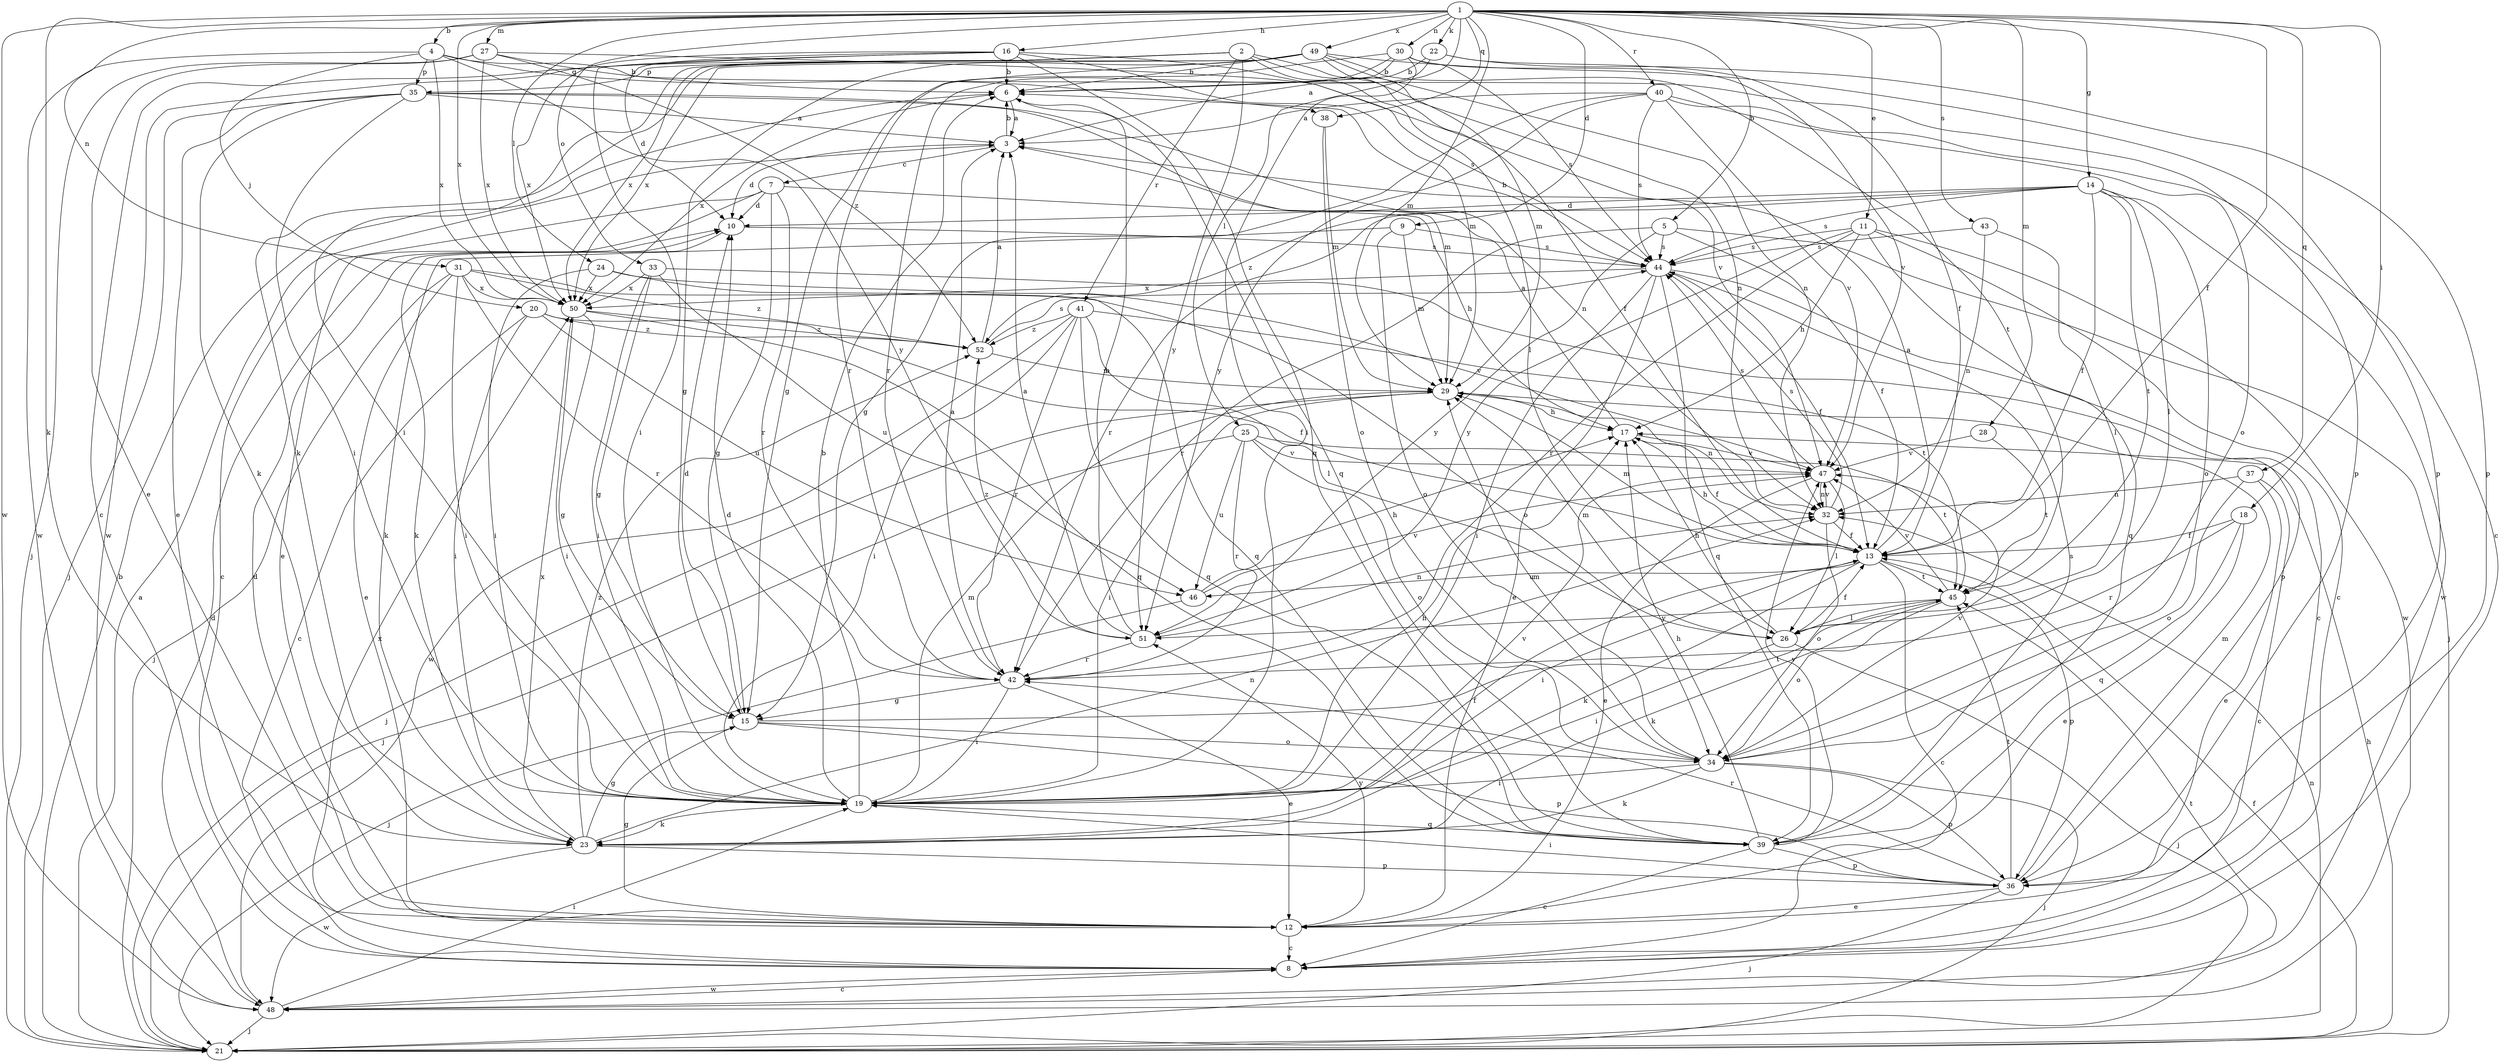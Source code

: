 strict digraph  {
	6 -> 3 [label=a];
	13 -> 3 [label=a];
	17 -> 3 [label=a];
	21 -> 3 [label=a];
	22 -> 3 [label=a];
	35 -> 3 [label=a];
	40 -> 3 [label=a];
	42 -> 3 [label=a];
	51 -> 3 [label=a];
	52 -> 3 [label=a];
	1 -> 4 [label=b];
	1 -> 5 [label=b];
	3 -> 6 [label=b];
	16 -> 6 [label=b];
	19 -> 6 [label=b];
	21 -> 6 [label=b];
	22 -> 6 [label=b];
	27 -> 6 [label=b];
	30 -> 6 [label=b];
	44 -> 6 [label=b];
	49 -> 6 [label=b];
	51 -> 6 [label=b];
	3 -> 7 [label=c];
	7 -> 8 [label=c];
	11 -> 8 [label=c];
	12 -> 8 [label=c];
	13 -> 8 [label=c];
	16 -> 8 [label=c];
	20 -> 8 [label=c];
	37 -> 8 [label=c];
	39 -> 8 [label=c];
	40 -> 8 [label=c];
	44 -> 8 [label=c];
	48 -> 8 [label=c];
	1 -> 9 [label=d];
	3 -> 10 [label=d];
	7 -> 10 [label=d];
	12 -> 10 [label=d];
	14 -> 10 [label=d];
	15 -> 10 [label=d];
	16 -> 10 [label=d];
	19 -> 10 [label=d];
	48 -> 10 [label=d];
	1 -> 11 [label=e];
	7 -> 12 [label=e];
	18 -> 12 [label=e];
	27 -> 12 [label=e];
	31 -> 12 [label=e];
	35 -> 12 [label=e];
	36 -> 12 [label=e];
	37 -> 12 [label=e];
	42 -> 12 [label=e];
	44 -> 12 [label=e];
	47 -> 12 [label=e];
	1 -> 13 [label=f];
	2 -> 13 [label=f];
	5 -> 13 [label=f];
	14 -> 13 [label=f];
	17 -> 13 [label=f];
	18 -> 13 [label=f];
	20 -> 13 [label=f];
	21 -> 13 [label=f];
	22 -> 13 [label=f];
	23 -> 13 [label=f];
	26 -> 13 [label=f];
	32 -> 13 [label=f];
	44 -> 13 [label=f];
	1 -> 14 [label=g];
	7 -> 15 [label=g];
	12 -> 15 [label=g];
	23 -> 15 [label=g];
	30 -> 15 [label=g];
	33 -> 15 [label=g];
	40 -> 15 [label=g];
	42 -> 15 [label=g];
	49 -> 15 [label=g];
	50 -> 15 [label=g];
	1 -> 16 [label=h];
	7 -> 17 [label=h];
	11 -> 17 [label=h];
	13 -> 17 [label=h];
	19 -> 17 [label=h];
	21 -> 17 [label=h];
	26 -> 17 [label=h];
	29 -> 17 [label=h];
	39 -> 17 [label=h];
	46 -> 17 [label=h];
	1 -> 18 [label=i];
	2 -> 19 [label=i];
	13 -> 19 [label=i];
	16 -> 19 [label=i];
	20 -> 19 [label=i];
	24 -> 19 [label=i];
	26 -> 19 [label=i];
	29 -> 19 [label=i];
	30 -> 19 [label=i];
	31 -> 19 [label=i];
	33 -> 19 [label=i];
	34 -> 19 [label=i];
	35 -> 19 [label=i];
	36 -> 19 [label=i];
	41 -> 19 [label=i];
	42 -> 19 [label=i];
	44 -> 19 [label=i];
	48 -> 19 [label=i];
	50 -> 19 [label=i];
	4 -> 20 [label=j];
	5 -> 21 [label=j];
	25 -> 21 [label=j];
	26 -> 21 [label=j];
	27 -> 21 [label=j];
	29 -> 21 [label=j];
	31 -> 21 [label=j];
	34 -> 21 [label=j];
	35 -> 21 [label=j];
	36 -> 21 [label=j];
	46 -> 21 [label=j];
	48 -> 21 [label=j];
	1 -> 22 [label=k];
	1 -> 23 [label=k];
	9 -> 23 [label=k];
	10 -> 23 [label=k];
	13 -> 23 [label=k];
	19 -> 23 [label=k];
	34 -> 23 [label=k];
	35 -> 23 [label=k];
	45 -> 23 [label=k];
	49 -> 23 [label=k];
	1 -> 24 [label=l];
	1 -> 25 [label=l];
	2 -> 26 [label=l];
	14 -> 26 [label=l];
	41 -> 26 [label=l];
	43 -> 26 [label=l];
	45 -> 26 [label=l];
	47 -> 26 [label=l];
	1 -> 27 [label=m];
	1 -> 28 [label=m];
	1 -> 29 [label=m];
	9 -> 29 [label=m];
	13 -> 29 [label=m];
	16 -> 29 [label=m];
	19 -> 29 [label=m];
	26 -> 29 [label=m];
	34 -> 29 [label=m];
	35 -> 29 [label=m];
	36 -> 29 [label=m];
	38 -> 29 [label=m];
	49 -> 29 [label=m];
	52 -> 29 [label=m];
	1 -> 30 [label=n];
	1 -> 31 [label=n];
	2 -> 32 [label=n];
	21 -> 32 [label=n];
	23 -> 32 [label=n];
	29 -> 32 [label=n];
	35 -> 32 [label=n];
	37 -> 32 [label=n];
	43 -> 32 [label=n];
	47 -> 32 [label=n];
	49 -> 32 [label=n];
	51 -> 32 [label=n];
	1 -> 33 [label=o];
	9 -> 34 [label=o];
	14 -> 34 [label=o];
	15 -> 34 [label=o];
	25 -> 34 [label=o];
	31 -> 34 [label=o];
	32 -> 34 [label=o];
	37 -> 34 [label=o];
	38 -> 34 [label=o];
	40 -> 34 [label=o];
	45 -> 34 [label=o];
	2 -> 35 [label=p];
	4 -> 35 [label=p];
	4 -> 36 [label=p];
	13 -> 36 [label=p];
	15 -> 36 [label=p];
	22 -> 36 [label=p];
	23 -> 36 [label=p];
	33 -> 36 [label=p];
	34 -> 36 [label=p];
	39 -> 36 [label=p];
	49 -> 36 [label=p];
	1 -> 37 [label=q];
	1 -> 38 [label=q];
	4 -> 38 [label=q];
	6 -> 39 [label=q];
	11 -> 39 [label=q];
	16 -> 39 [label=q];
	18 -> 39 [label=q];
	19 -> 39 [label=q];
	24 -> 39 [label=q];
	41 -> 39 [label=q];
	44 -> 39 [label=q];
	50 -> 39 [label=q];
	1 -> 40 [label=r];
	2 -> 41 [label=r];
	5 -> 42 [label=r];
	7 -> 42 [label=r];
	11 -> 42 [label=r];
	14 -> 42 [label=r];
	18 -> 42 [label=r];
	25 -> 42 [label=r];
	30 -> 42 [label=r];
	31 -> 42 [label=r];
	36 -> 42 [label=r];
	41 -> 42 [label=r];
	49 -> 42 [label=r];
	51 -> 42 [label=r];
	1 -> 43 [label=s];
	5 -> 44 [label=s];
	9 -> 44 [label=s];
	10 -> 44 [label=s];
	11 -> 44 [label=s];
	14 -> 44 [label=s];
	16 -> 44 [label=s];
	30 -> 44 [label=s];
	32 -> 44 [label=s];
	39 -> 44 [label=s];
	40 -> 44 [label=s];
	43 -> 44 [label=s];
	47 -> 44 [label=s];
	52 -> 44 [label=s];
	13 -> 45 [label=t];
	14 -> 45 [label=t];
	15 -> 45 [label=t];
	25 -> 45 [label=t];
	28 -> 45 [label=t];
	36 -> 45 [label=t];
	41 -> 45 [label=t];
	48 -> 45 [label=t];
	49 -> 45 [label=t];
	13 -> 46 [label=u];
	20 -> 46 [label=u];
	25 -> 46 [label=u];
	33 -> 46 [label=u];
	17 -> 47 [label=v];
	19 -> 47 [label=v];
	24 -> 47 [label=v];
	25 -> 47 [label=v];
	27 -> 47 [label=v];
	28 -> 47 [label=v];
	30 -> 47 [label=v];
	32 -> 47 [label=v];
	34 -> 47 [label=v];
	39 -> 47 [label=v];
	40 -> 47 [label=v];
	45 -> 47 [label=v];
	46 -> 47 [label=v];
	1 -> 48 [label=w];
	2 -> 48 [label=w];
	4 -> 48 [label=w];
	8 -> 48 [label=w];
	11 -> 48 [label=w];
	14 -> 48 [label=w];
	23 -> 48 [label=w];
	41 -> 48 [label=w];
	1 -> 49 [label=x];
	1 -> 50 [label=x];
	2 -> 50 [label=x];
	4 -> 50 [label=x];
	6 -> 50 [label=x];
	8 -> 50 [label=x];
	16 -> 50 [label=x];
	23 -> 50 [label=x];
	24 -> 50 [label=x];
	27 -> 50 [label=x];
	31 -> 50 [label=x];
	33 -> 50 [label=x];
	44 -> 50 [label=x];
	49 -> 50 [label=x];
	2 -> 51 [label=y];
	4 -> 51 [label=y];
	5 -> 51 [label=y];
	11 -> 51 [label=y];
	12 -> 51 [label=y];
	40 -> 51 [label=y];
	45 -> 51 [label=y];
	14 -> 52 [label=z];
	20 -> 52 [label=z];
	23 -> 52 [label=z];
	27 -> 52 [label=z];
	31 -> 52 [label=z];
	41 -> 52 [label=z];
	50 -> 52 [label=z];
	51 -> 52 [label=z];
}
